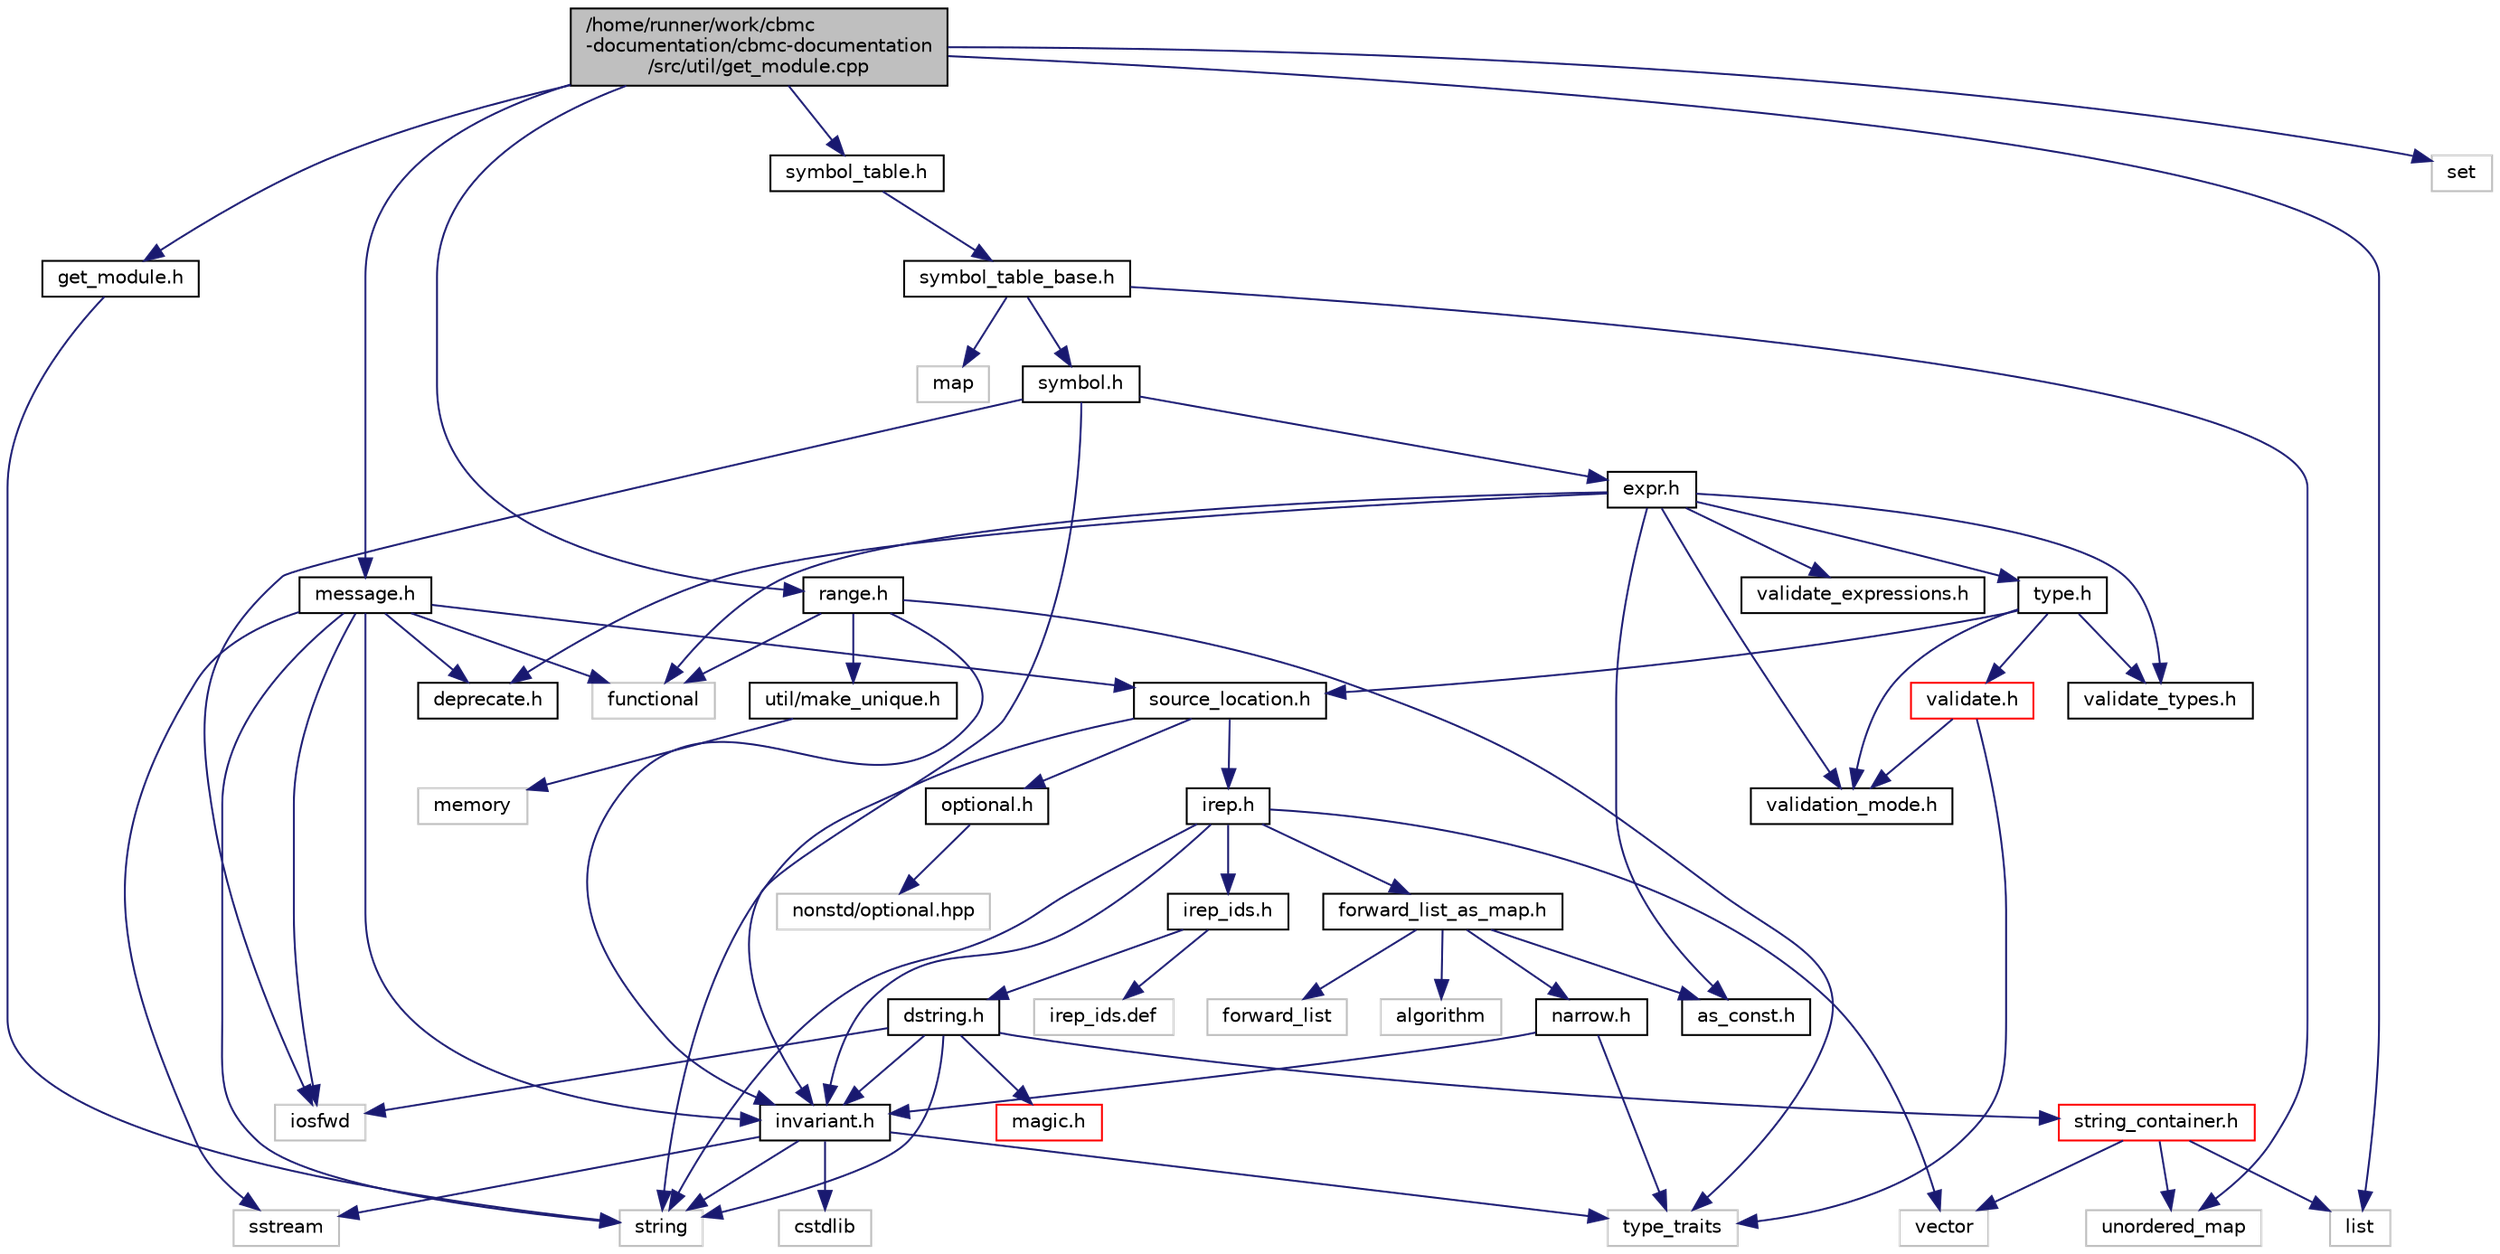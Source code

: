 digraph "/home/runner/work/cbmc-documentation/cbmc-documentation/src/util/get_module.cpp"
{
 // LATEX_PDF_SIZE
  bgcolor="transparent";
  edge [fontname="Helvetica",fontsize="10",labelfontname="Helvetica",labelfontsize="10"];
  node [fontname="Helvetica",fontsize="10",shape=record];
  Node1 [label="/home/runner/work/cbmc\l-documentation/cbmc-documentation\l/src/util/get_module.cpp",height=0.2,width=0.4,color="black", fillcolor="grey75", style="filled", fontcolor="black",tooltip=" "];
  Node1 -> Node2 [color="midnightblue",fontsize="10",style="solid",fontname="Helvetica"];
  Node2 [label="get_module.h",height=0.2,width=0.4,color="black",URL="$get__module_8h.html",tooltip=" "];
  Node2 -> Node3 [color="midnightblue",fontsize="10",style="solid",fontname="Helvetica"];
  Node3 [label="string",height=0.2,width=0.4,color="grey75",tooltip=" "];
  Node1 -> Node4 [color="midnightblue",fontsize="10",style="solid",fontname="Helvetica"];
  Node4 [label="list",height=0.2,width=0.4,color="grey75",tooltip=" "];
  Node1 -> Node5 [color="midnightblue",fontsize="10",style="solid",fontname="Helvetica"];
  Node5 [label="set",height=0.2,width=0.4,color="grey75",tooltip=" "];
  Node1 -> Node6 [color="midnightblue",fontsize="10",style="solid",fontname="Helvetica"];
  Node6 [label="message.h",height=0.2,width=0.4,color="black",URL="$src_2util_2message_8h.html",tooltip=" "];
  Node6 -> Node7 [color="midnightblue",fontsize="10",style="solid",fontname="Helvetica"];
  Node7 [label="functional",height=0.2,width=0.4,color="grey75",tooltip=" "];
  Node6 -> Node8 [color="midnightblue",fontsize="10",style="solid",fontname="Helvetica"];
  Node8 [label="iosfwd",height=0.2,width=0.4,color="grey75",tooltip=" "];
  Node6 -> Node9 [color="midnightblue",fontsize="10",style="solid",fontname="Helvetica"];
  Node9 [label="sstream",height=0.2,width=0.4,color="grey75",tooltip=" "];
  Node6 -> Node3 [color="midnightblue",fontsize="10",style="solid",fontname="Helvetica"];
  Node6 -> Node10 [color="midnightblue",fontsize="10",style="solid",fontname="Helvetica"];
  Node10 [label="deprecate.h",height=0.2,width=0.4,color="black",URL="$deprecate_8h.html",tooltip=" "];
  Node6 -> Node11 [color="midnightblue",fontsize="10",style="solid",fontname="Helvetica"];
  Node11 [label="invariant.h",height=0.2,width=0.4,color="black",URL="$src_2util_2invariant_8h.html",tooltip=" "];
  Node11 -> Node12 [color="midnightblue",fontsize="10",style="solid",fontname="Helvetica"];
  Node12 [label="cstdlib",height=0.2,width=0.4,color="grey75",tooltip=" "];
  Node11 -> Node9 [color="midnightblue",fontsize="10",style="solid",fontname="Helvetica"];
  Node11 -> Node3 [color="midnightblue",fontsize="10",style="solid",fontname="Helvetica"];
  Node11 -> Node13 [color="midnightblue",fontsize="10",style="solid",fontname="Helvetica"];
  Node13 [label="type_traits",height=0.2,width=0.4,color="grey75",tooltip=" "];
  Node6 -> Node14 [color="midnightblue",fontsize="10",style="solid",fontname="Helvetica"];
  Node14 [label="source_location.h",height=0.2,width=0.4,color="black",URL="$source__location_8h.html",tooltip=" "];
  Node14 -> Node15 [color="midnightblue",fontsize="10",style="solid",fontname="Helvetica"];
  Node15 [label="irep.h",height=0.2,width=0.4,color="black",URL="$irep_8h.html",tooltip=" "];
  Node15 -> Node3 [color="midnightblue",fontsize="10",style="solid",fontname="Helvetica"];
  Node15 -> Node16 [color="midnightblue",fontsize="10",style="solid",fontname="Helvetica"];
  Node16 [label="vector",height=0.2,width=0.4,color="grey75",tooltip=" "];
  Node15 -> Node11 [color="midnightblue",fontsize="10",style="solid",fontname="Helvetica"];
  Node15 -> Node17 [color="midnightblue",fontsize="10",style="solid",fontname="Helvetica"];
  Node17 [label="irep_ids.h",height=0.2,width=0.4,color="black",URL="$irep__ids_8h.html",tooltip=" "];
  Node17 -> Node18 [color="midnightblue",fontsize="10",style="solid",fontname="Helvetica"];
  Node18 [label="dstring.h",height=0.2,width=0.4,color="black",URL="$dstring_8h.html",tooltip=" "];
  Node18 -> Node8 [color="midnightblue",fontsize="10",style="solid",fontname="Helvetica"];
  Node18 -> Node3 [color="midnightblue",fontsize="10",style="solid",fontname="Helvetica"];
  Node18 -> Node11 [color="midnightblue",fontsize="10",style="solid",fontname="Helvetica"];
  Node18 -> Node19 [color="midnightblue",fontsize="10",style="solid",fontname="Helvetica"];
  Node19 [label="magic.h",height=0.2,width=0.4,color="red",URL="$magic_8h.html",tooltip="Magic numbers used throughout the codebase."];
  Node18 -> Node21 [color="midnightblue",fontsize="10",style="solid",fontname="Helvetica"];
  Node21 [label="string_container.h",height=0.2,width=0.4,color="red",URL="$string__container_8h.html",tooltip=" "];
  Node21 -> Node4 [color="midnightblue",fontsize="10",style="solid",fontname="Helvetica"];
  Node21 -> Node22 [color="midnightblue",fontsize="10",style="solid",fontname="Helvetica"];
  Node22 [label="unordered_map",height=0.2,width=0.4,color="grey75",tooltip=" "];
  Node21 -> Node16 [color="midnightblue",fontsize="10",style="solid",fontname="Helvetica"];
  Node17 -> Node25 [color="midnightblue",fontsize="10",style="solid",fontname="Helvetica"];
  Node25 [label="irep_ids.def",height=0.2,width=0.4,color="grey75",tooltip=" "];
  Node15 -> Node26 [color="midnightblue",fontsize="10",style="solid",fontname="Helvetica"];
  Node26 [label="forward_list_as_map.h",height=0.2,width=0.4,color="black",URL="$forward__list__as__map_8h.html",tooltip=" "];
  Node26 -> Node27 [color="midnightblue",fontsize="10",style="solid",fontname="Helvetica"];
  Node27 [label="algorithm",height=0.2,width=0.4,color="grey75",tooltip=" "];
  Node26 -> Node28 [color="midnightblue",fontsize="10",style="solid",fontname="Helvetica"];
  Node28 [label="forward_list",height=0.2,width=0.4,color="grey75",tooltip=" "];
  Node26 -> Node29 [color="midnightblue",fontsize="10",style="solid",fontname="Helvetica"];
  Node29 [label="as_const.h",height=0.2,width=0.4,color="black",URL="$as__const_8h.html",tooltip=" "];
  Node26 -> Node30 [color="midnightblue",fontsize="10",style="solid",fontname="Helvetica"];
  Node30 [label="narrow.h",height=0.2,width=0.4,color="black",URL="$narrow_8h.html",tooltip=" "];
  Node30 -> Node13 [color="midnightblue",fontsize="10",style="solid",fontname="Helvetica"];
  Node30 -> Node11 [color="midnightblue",fontsize="10",style="solid",fontname="Helvetica"];
  Node14 -> Node31 [color="midnightblue",fontsize="10",style="solid",fontname="Helvetica"];
  Node31 [label="optional.h",height=0.2,width=0.4,color="black",URL="$optional_8h.html",tooltip=" "];
  Node31 -> Node32 [color="midnightblue",fontsize="10",style="solid",fontname="Helvetica"];
  Node32 [label="nonstd/optional.hpp",height=0.2,width=0.4,color="grey75",tooltip=" "];
  Node14 -> Node3 [color="midnightblue",fontsize="10",style="solid",fontname="Helvetica"];
  Node1 -> Node33 [color="midnightblue",fontsize="10",style="solid",fontname="Helvetica"];
  Node33 [label="range.h",height=0.2,width=0.4,color="black",URL="$range_8h.html",tooltip=" "];
  Node33 -> Node7 [color="midnightblue",fontsize="10",style="solid",fontname="Helvetica"];
  Node33 -> Node13 [color="midnightblue",fontsize="10",style="solid",fontname="Helvetica"];
  Node33 -> Node11 [color="midnightblue",fontsize="10",style="solid",fontname="Helvetica"];
  Node33 -> Node34 [color="midnightblue",fontsize="10",style="solid",fontname="Helvetica"];
  Node34 [label="util/make_unique.h",height=0.2,width=0.4,color="black",URL="$make__unique_8h.html",tooltip=" "];
  Node34 -> Node35 [color="midnightblue",fontsize="10",style="solid",fontname="Helvetica"];
  Node35 [label="memory",height=0.2,width=0.4,color="grey75",tooltip=" "];
  Node1 -> Node36 [color="midnightblue",fontsize="10",style="solid",fontname="Helvetica"];
  Node36 [label="symbol_table.h",height=0.2,width=0.4,color="black",URL="$symbol__table_8h.html",tooltip="Author: Diffblue Ltd."];
  Node36 -> Node37 [color="midnightblue",fontsize="10",style="solid",fontname="Helvetica"];
  Node37 [label="symbol_table_base.h",height=0.2,width=0.4,color="black",URL="$symbol__table__base_8h.html",tooltip="Author: Diffblue Ltd."];
  Node37 -> Node38 [color="midnightblue",fontsize="10",style="solid",fontname="Helvetica"];
  Node38 [label="map",height=0.2,width=0.4,color="grey75",tooltip=" "];
  Node37 -> Node22 [color="midnightblue",fontsize="10",style="solid",fontname="Helvetica"];
  Node37 -> Node39 [color="midnightblue",fontsize="10",style="solid",fontname="Helvetica"];
  Node39 [label="symbol.h",height=0.2,width=0.4,color="black",URL="$symbol_8h.html",tooltip="Symbol table entry."];
  Node39 -> Node8 [color="midnightblue",fontsize="10",style="solid",fontname="Helvetica"];
  Node39 -> Node40 [color="midnightblue",fontsize="10",style="solid",fontname="Helvetica"];
  Node40 [label="expr.h",height=0.2,width=0.4,color="black",URL="$expr_8h.html",tooltip=" "];
  Node40 -> Node29 [color="midnightblue",fontsize="10",style="solid",fontname="Helvetica"];
  Node40 -> Node10 [color="midnightblue",fontsize="10",style="solid",fontname="Helvetica"];
  Node40 -> Node41 [color="midnightblue",fontsize="10",style="solid",fontname="Helvetica"];
  Node41 [label="type.h",height=0.2,width=0.4,color="black",URL="$type_8h.html",tooltip=" "];
  Node41 -> Node14 [color="midnightblue",fontsize="10",style="solid",fontname="Helvetica"];
  Node41 -> Node42 [color="midnightblue",fontsize="10",style="solid",fontname="Helvetica"];
  Node42 [label="validate.h",height=0.2,width=0.4,color="red",URL="$validate_8h.html",tooltip=" "];
  Node42 -> Node13 [color="midnightblue",fontsize="10",style="solid",fontname="Helvetica"];
  Node42 -> Node44 [color="midnightblue",fontsize="10",style="solid",fontname="Helvetica"];
  Node44 [label="validation_mode.h",height=0.2,width=0.4,color="black",URL="$validation__mode_8h.html",tooltip=" "];
  Node41 -> Node45 [color="midnightblue",fontsize="10",style="solid",fontname="Helvetica"];
  Node45 [label="validate_types.h",height=0.2,width=0.4,color="black",URL="$validate__types_8h.html",tooltip=" "];
  Node41 -> Node44 [color="midnightblue",fontsize="10",style="solid",fontname="Helvetica"];
  Node40 -> Node46 [color="midnightblue",fontsize="10",style="solid",fontname="Helvetica"];
  Node46 [label="validate_expressions.h",height=0.2,width=0.4,color="black",URL="$validate__expressions_8h.html",tooltip=" "];
  Node40 -> Node45 [color="midnightblue",fontsize="10",style="solid",fontname="Helvetica"];
  Node40 -> Node44 [color="midnightblue",fontsize="10",style="solid",fontname="Helvetica"];
  Node40 -> Node7 [color="midnightblue",fontsize="10",style="solid",fontname="Helvetica"];
  Node39 -> Node11 [color="midnightblue",fontsize="10",style="solid",fontname="Helvetica"];
}

